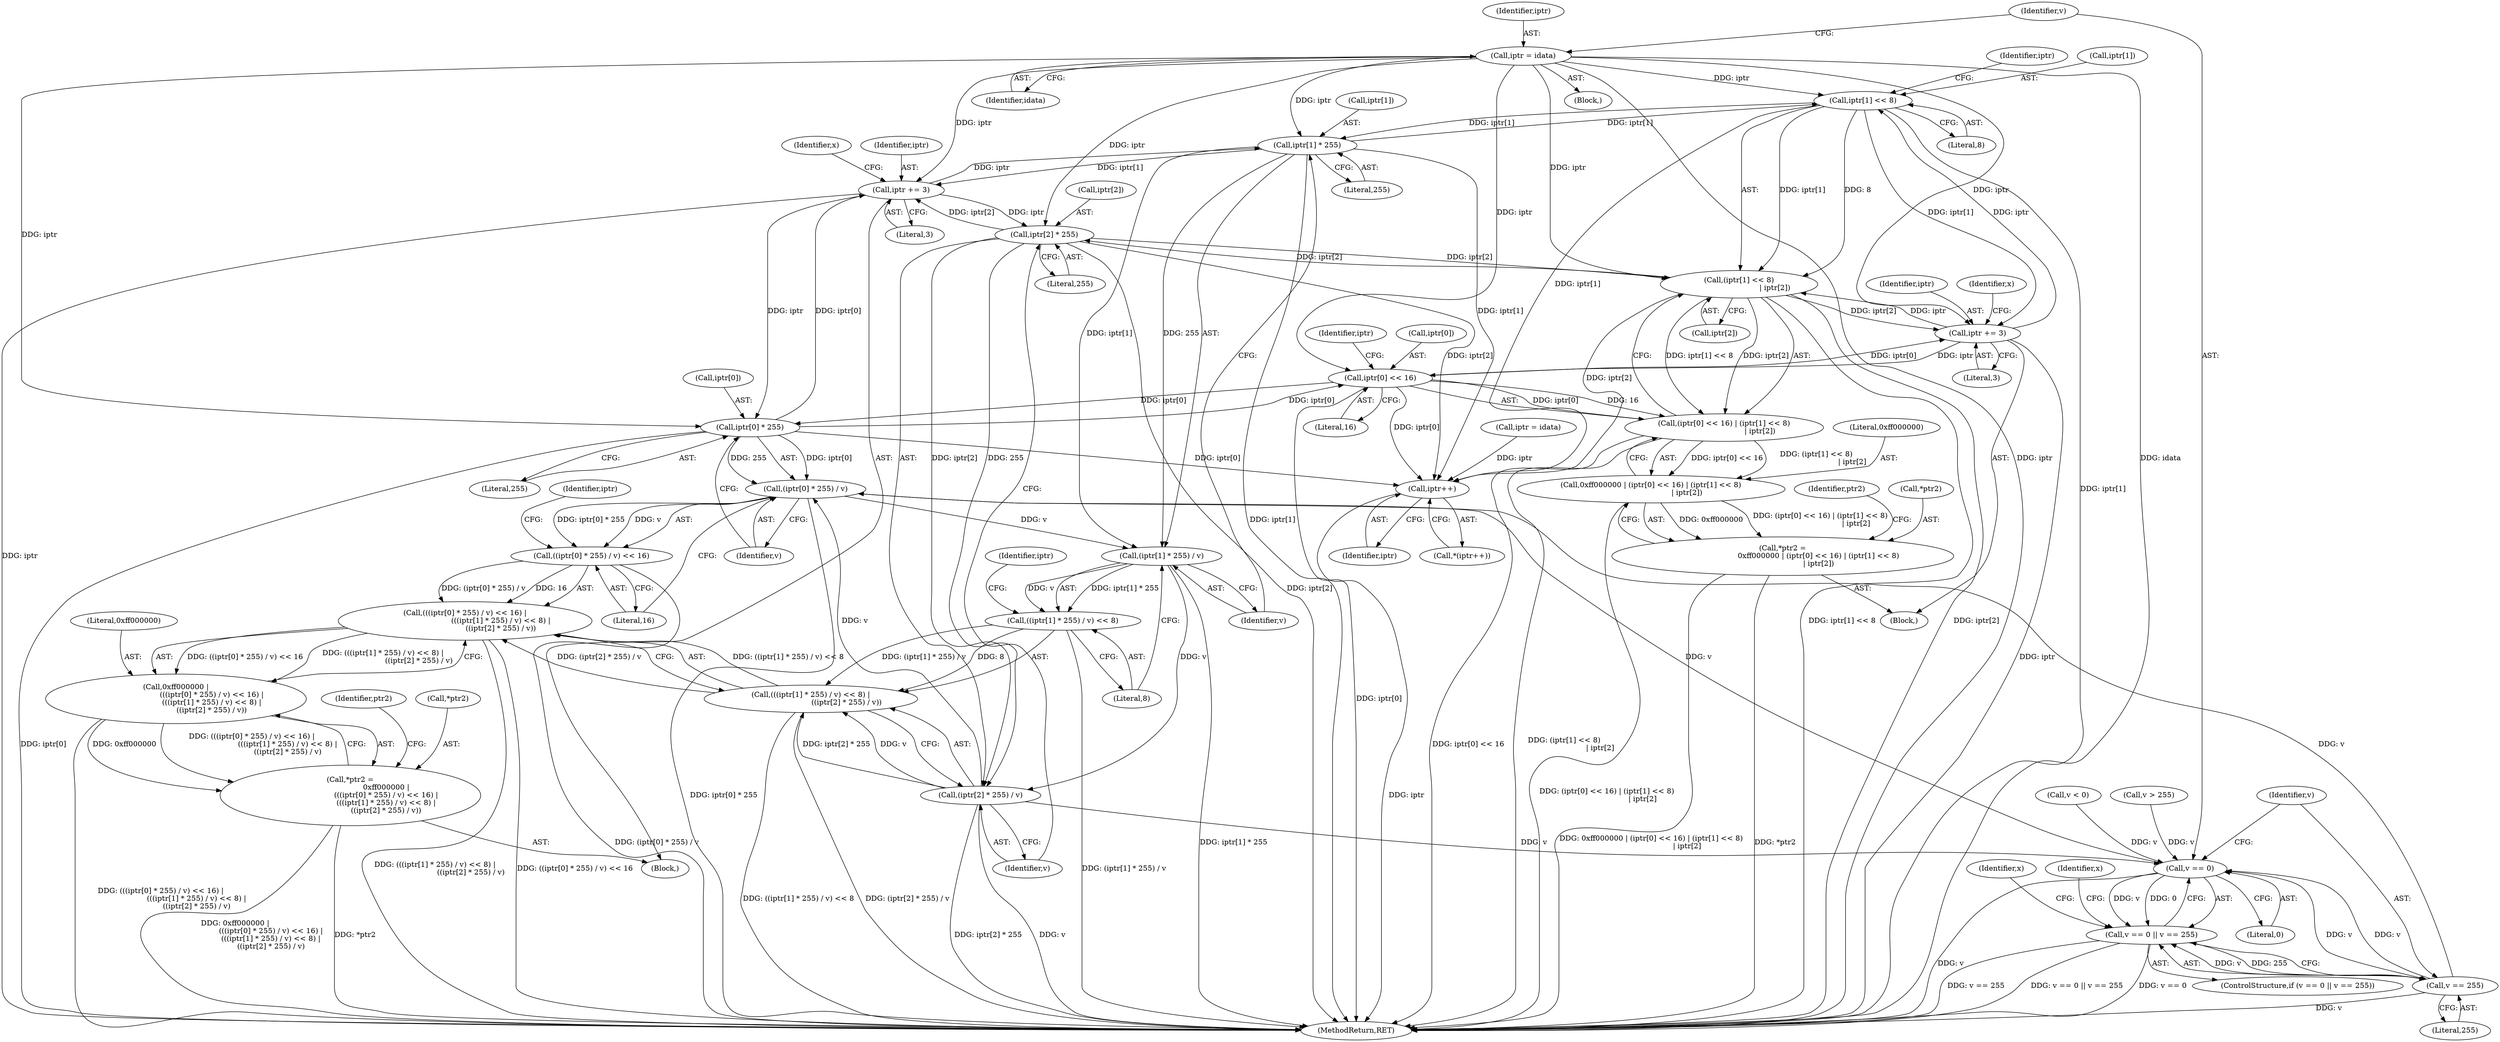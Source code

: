 digraph "0_enlightment_c21beaf1780cf3ca291735ae7d58a3dde63277a2@array" {
"1000956" [label="(Call,iptr[1] << 8)"];
"1000922" [label="(Call,iptr = idata)"];
"1000999" [label="(Call,iptr[1] * 255)"];
"1001015" [label="(Call,iptr += 3)"];
"1001007" [label="(Call,iptr[2] * 255)"];
"1000955" [label="(Call,(iptr[1] << 8)\n                               | iptr[2])"];
"1000956" [label="(Call,iptr[1] << 8)"];
"1000966" [label="(Call,iptr += 3)"];
"1000950" [label="(Call,iptr[0] << 16)"];
"1000989" [label="(Call,iptr[0] * 255)"];
"1000913" [label="(Call,iptr++)"];
"1000949" [label="(Call,(iptr[0] << 16) | (iptr[1] << 8)\n                               | iptr[2])"];
"1000947" [label="(Call,0xff000000 | (iptr[0] << 16) | (iptr[1] << 8)\n                               | iptr[2])"];
"1000944" [label="(Call,*ptr2 =\n                               0xff000000 | (iptr[0] << 16) | (iptr[1] << 8)\n                               | iptr[2])"];
"1000988" [label="(Call,(iptr[0] * 255) / v)"];
"1000987" [label="(Call,((iptr[0] * 255) / v) << 16)"];
"1000986" [label="(Call,(((iptr[0] * 255) / v) << 16) |\n                               (((iptr[1] * 255) / v) << 8) |\n                               ((iptr[2] * 255) / v))"];
"1000984" [label="(Call,0xff000000 |\n                               (((iptr[0] * 255) / v) << 16) |\n                               (((iptr[1] * 255) / v) << 8) |\n                               ((iptr[2] * 255) / v))"];
"1000981" [label="(Call,*ptr2 =\n                               0xff000000 |\n                               (((iptr[0] * 255) / v) << 16) |\n                               (((iptr[1] * 255) / v) << 8) |\n                               ((iptr[2] * 255) / v))"];
"1000998" [label="(Call,(iptr[1] * 255) / v)"];
"1000997" [label="(Call,((iptr[1] * 255) / v) << 8)"];
"1000996" [label="(Call,(((iptr[1] * 255) / v) << 8) |\n                               ((iptr[2] * 255) / v))"];
"1001006" [label="(Call,(iptr[2] * 255) / v)"];
"1000927" [label="(Call,v == 0)"];
"1000926" [label="(Call,v == 0 || v == 255)"];
"1000930" [label="(Call,v == 255)"];
"1001005" [label="(Literal,8)"];
"1000980" [label="(Block,)"];
"1000968" [label="(Literal,3)"];
"1000994" [label="(Identifier,v)"];
"1000995" [label="(Literal,16)"];
"1000947" [label="(Call,0xff000000 | (iptr[0] << 16) | (iptr[1] << 8)\n                               | iptr[2])"];
"1000942" [label="(Identifier,x)"];
"1000951" [label="(Call,iptr[0])"];
"1001001" [label="(Identifier,iptr)"];
"1000996" [label="(Call,(((iptr[1] * 255) / v) << 8) |\n                               ((iptr[2] * 255) / v))"];
"1000948" [label="(Literal,0xff000000)"];
"1000945" [label="(Call,*ptr2)"];
"1000993" [label="(Literal,255)"];
"1000925" [label="(ControlStructure,if (v == 0 || v == 255))"];
"1001017" [label="(Literal,3)"];
"1000981" [label="(Call,*ptr2 =\n                               0xff000000 |\n                               (((iptr[0] * 255) / v) << 16) |\n                               (((iptr[1] * 255) / v) << 8) |\n                               ((iptr[2] * 255) / v))"];
"1000329" [label="(Call,v > 255)"];
"1000960" [label="(Literal,8)"];
"1000928" [label="(Identifier,v)"];
"1000984" [label="(Call,0xff000000 |\n                               (((iptr[0] * 255) / v) << 16) |\n                               (((iptr[1] * 255) / v) << 8) |\n                               ((iptr[2] * 255) / v))"];
"1000982" [label="(Call,*ptr2)"];
"1000326" [label="(Call,v < 0)"];
"1000912" [label="(Call,*(iptr++))"];
"1000955" [label="(Call,(iptr[1] << 8)\n                               | iptr[2])"];
"1000914" [label="(Identifier,iptr)"];
"1000997" [label="(Call,((iptr[1] * 255) / v) << 8)"];
"1000958" [label="(Identifier,iptr)"];
"1001011" [label="(Literal,255)"];
"1000924" [label="(Identifier,idata)"];
"1001003" [label="(Literal,255)"];
"1000979" [label="(Identifier,x)"];
"1001012" [label="(Identifier,v)"];
"1001004" [label="(Identifier,v)"];
"1000957" [label="(Call,iptr[1])"];
"1000965" [label="(Identifier,ptr2)"];
"1000988" [label="(Call,(iptr[0] * 255) / v)"];
"1001009" [label="(Identifier,iptr)"];
"1000973" [label="(Identifier,x)"];
"1000930" [label="(Call,v == 255)"];
"1000954" [label="(Literal,16)"];
"1000943" [label="(Block,)"];
"1000944" [label="(Call,*ptr2 =\n                               0xff000000 | (iptr[0] << 16) | (iptr[1] << 8)\n                               | iptr[2])"];
"1000985" [label="(Literal,0xff000000)"];
"1000950" [label="(Call,iptr[0] << 16)"];
"1000927" [label="(Call,v == 0)"];
"1000932" [label="(Literal,255)"];
"1000923" [label="(Identifier,iptr)"];
"1000967" [label="(Identifier,iptr)"];
"1001014" [label="(Identifier,ptr2)"];
"1000956" [label="(Call,iptr[1] << 8)"];
"1000962" [label="(Identifier,iptr)"];
"1000998" [label="(Call,(iptr[1] * 255) / v)"];
"1000999" [label="(Call,iptr[1] * 255)"];
"1000816" [label="(Block,)"];
"1001008" [label="(Call,iptr[2])"];
"1001770" [label="(MethodReturn,RET)"];
"1000961" [label="(Call,iptr[2])"];
"1000913" [label="(Call,iptr++)"];
"1000926" [label="(Call,v == 0 || v == 255)"];
"1000931" [label="(Identifier,v)"];
"1000966" [label="(Call,iptr += 3)"];
"1000989" [label="(Call,iptr[0] * 255)"];
"1001015" [label="(Call,iptr += 3)"];
"1001007" [label="(Call,iptr[2] * 255)"];
"1000990" [label="(Call,iptr[0])"];
"1000823" [label="(Call,iptr = idata)"];
"1001016" [label="(Identifier,iptr)"];
"1000922" [label="(Call,iptr = idata)"];
"1000987" [label="(Call,((iptr[0] * 255) / v) << 16)"];
"1000929" [label="(Literal,0)"];
"1001000" [label="(Call,iptr[1])"];
"1000949" [label="(Call,(iptr[0] << 16) | (iptr[1] << 8)\n                               | iptr[2])"];
"1001006" [label="(Call,(iptr[2] * 255) / v)"];
"1000986" [label="(Call,(((iptr[0] * 255) / v) << 16) |\n                               (((iptr[1] * 255) / v) << 8) |\n                               ((iptr[2] * 255) / v))"];
"1000936" [label="(Identifier,x)"];
"1000956" -> "1000955"  [label="AST: "];
"1000956" -> "1000960"  [label="CFG: "];
"1000957" -> "1000956"  [label="AST: "];
"1000960" -> "1000956"  [label="AST: "];
"1000962" -> "1000956"  [label="CFG: "];
"1000956" -> "1001770"  [label="DDG: iptr[1]"];
"1000956" -> "1000913"  [label="DDG: iptr[1]"];
"1000956" -> "1000955"  [label="DDG: iptr[1]"];
"1000956" -> "1000955"  [label="DDG: 8"];
"1000922" -> "1000956"  [label="DDG: iptr"];
"1000999" -> "1000956"  [label="DDG: iptr[1]"];
"1000966" -> "1000956"  [label="DDG: iptr"];
"1000956" -> "1000966"  [label="DDG: iptr[1]"];
"1000956" -> "1000999"  [label="DDG: iptr[1]"];
"1000922" -> "1000816"  [label="AST: "];
"1000922" -> "1000924"  [label="CFG: "];
"1000923" -> "1000922"  [label="AST: "];
"1000924" -> "1000922"  [label="AST: "];
"1000928" -> "1000922"  [label="CFG: "];
"1000922" -> "1001770"  [label="DDG: iptr"];
"1000922" -> "1001770"  [label="DDG: idata"];
"1000922" -> "1000950"  [label="DDG: iptr"];
"1000922" -> "1000955"  [label="DDG: iptr"];
"1000922" -> "1000966"  [label="DDG: iptr"];
"1000922" -> "1000989"  [label="DDG: iptr"];
"1000922" -> "1000999"  [label="DDG: iptr"];
"1000922" -> "1001007"  [label="DDG: iptr"];
"1000922" -> "1001015"  [label="DDG: iptr"];
"1000999" -> "1000998"  [label="AST: "];
"1000999" -> "1001003"  [label="CFG: "];
"1001000" -> "1000999"  [label="AST: "];
"1001003" -> "1000999"  [label="AST: "];
"1001004" -> "1000999"  [label="CFG: "];
"1000999" -> "1001770"  [label="DDG: iptr[1]"];
"1000999" -> "1000913"  [label="DDG: iptr[1]"];
"1000999" -> "1000998"  [label="DDG: iptr[1]"];
"1000999" -> "1000998"  [label="DDG: 255"];
"1001015" -> "1000999"  [label="DDG: iptr"];
"1000999" -> "1001015"  [label="DDG: iptr[1]"];
"1001015" -> "1000980"  [label="AST: "];
"1001015" -> "1001017"  [label="CFG: "];
"1001016" -> "1001015"  [label="AST: "];
"1001017" -> "1001015"  [label="AST: "];
"1000979" -> "1001015"  [label="CFG: "];
"1001015" -> "1001770"  [label="DDG: iptr"];
"1001015" -> "1000989"  [label="DDG: iptr"];
"1001015" -> "1001007"  [label="DDG: iptr"];
"1001007" -> "1001015"  [label="DDG: iptr[2]"];
"1000989" -> "1001015"  [label="DDG: iptr[0]"];
"1001007" -> "1001006"  [label="AST: "];
"1001007" -> "1001011"  [label="CFG: "];
"1001008" -> "1001007"  [label="AST: "];
"1001011" -> "1001007"  [label="AST: "];
"1001012" -> "1001007"  [label="CFG: "];
"1001007" -> "1001770"  [label="DDG: iptr[2]"];
"1001007" -> "1000913"  [label="DDG: iptr[2]"];
"1001007" -> "1000955"  [label="DDG: iptr[2]"];
"1001007" -> "1001006"  [label="DDG: iptr[2]"];
"1001007" -> "1001006"  [label="DDG: 255"];
"1000955" -> "1001007"  [label="DDG: iptr[2]"];
"1000955" -> "1000949"  [label="AST: "];
"1000955" -> "1000961"  [label="CFG: "];
"1000961" -> "1000955"  [label="AST: "];
"1000949" -> "1000955"  [label="CFG: "];
"1000955" -> "1001770"  [label="DDG: iptr[2]"];
"1000955" -> "1001770"  [label="DDG: iptr[1] << 8"];
"1000955" -> "1000913"  [label="DDG: iptr[2]"];
"1000955" -> "1000949"  [label="DDG: iptr[1] << 8"];
"1000955" -> "1000949"  [label="DDG: iptr[2]"];
"1000966" -> "1000955"  [label="DDG: iptr"];
"1000955" -> "1000966"  [label="DDG: iptr[2]"];
"1000966" -> "1000943"  [label="AST: "];
"1000966" -> "1000968"  [label="CFG: "];
"1000967" -> "1000966"  [label="AST: "];
"1000968" -> "1000966"  [label="AST: "];
"1000942" -> "1000966"  [label="CFG: "];
"1000966" -> "1001770"  [label="DDG: iptr"];
"1000966" -> "1000950"  [label="DDG: iptr"];
"1000950" -> "1000966"  [label="DDG: iptr[0]"];
"1000950" -> "1000949"  [label="AST: "];
"1000950" -> "1000954"  [label="CFG: "];
"1000951" -> "1000950"  [label="AST: "];
"1000954" -> "1000950"  [label="AST: "];
"1000958" -> "1000950"  [label="CFG: "];
"1000950" -> "1001770"  [label="DDG: iptr[0]"];
"1000950" -> "1000913"  [label="DDG: iptr[0]"];
"1000950" -> "1000949"  [label="DDG: iptr[0]"];
"1000950" -> "1000949"  [label="DDG: 16"];
"1000989" -> "1000950"  [label="DDG: iptr[0]"];
"1000950" -> "1000989"  [label="DDG: iptr[0]"];
"1000989" -> "1000988"  [label="AST: "];
"1000989" -> "1000993"  [label="CFG: "];
"1000990" -> "1000989"  [label="AST: "];
"1000993" -> "1000989"  [label="AST: "];
"1000994" -> "1000989"  [label="CFG: "];
"1000989" -> "1001770"  [label="DDG: iptr[0]"];
"1000989" -> "1000913"  [label="DDG: iptr[0]"];
"1000989" -> "1000988"  [label="DDG: iptr[0]"];
"1000989" -> "1000988"  [label="DDG: 255"];
"1000913" -> "1000912"  [label="AST: "];
"1000913" -> "1000914"  [label="CFG: "];
"1000914" -> "1000913"  [label="AST: "];
"1000912" -> "1000913"  [label="CFG: "];
"1000913" -> "1001770"  [label="DDG: iptr"];
"1000823" -> "1000913"  [label="DDG: iptr"];
"1000949" -> "1000947"  [label="AST: "];
"1000947" -> "1000949"  [label="CFG: "];
"1000949" -> "1001770"  [label="DDG: iptr[0] << 16"];
"1000949" -> "1001770"  [label="DDG: (iptr[1] << 8)\n                               | iptr[2]"];
"1000949" -> "1000947"  [label="DDG: iptr[0] << 16"];
"1000949" -> "1000947"  [label="DDG: (iptr[1] << 8)\n                               | iptr[2]"];
"1000947" -> "1000944"  [label="AST: "];
"1000948" -> "1000947"  [label="AST: "];
"1000944" -> "1000947"  [label="CFG: "];
"1000947" -> "1001770"  [label="DDG: (iptr[0] << 16) | (iptr[1] << 8)\n                               | iptr[2]"];
"1000947" -> "1000944"  [label="DDG: 0xff000000"];
"1000947" -> "1000944"  [label="DDG: (iptr[0] << 16) | (iptr[1] << 8)\n                               | iptr[2]"];
"1000944" -> "1000943"  [label="AST: "];
"1000945" -> "1000944"  [label="AST: "];
"1000965" -> "1000944"  [label="CFG: "];
"1000944" -> "1001770"  [label="DDG: *ptr2"];
"1000944" -> "1001770"  [label="DDG: 0xff000000 | (iptr[0] << 16) | (iptr[1] << 8)\n                               | iptr[2]"];
"1000988" -> "1000987"  [label="AST: "];
"1000988" -> "1000994"  [label="CFG: "];
"1000994" -> "1000988"  [label="AST: "];
"1000995" -> "1000988"  [label="CFG: "];
"1000988" -> "1001770"  [label="DDG: iptr[0] * 255"];
"1000988" -> "1000987"  [label="DDG: iptr[0] * 255"];
"1000988" -> "1000987"  [label="DDG: v"];
"1001006" -> "1000988"  [label="DDG: v"];
"1000927" -> "1000988"  [label="DDG: v"];
"1000930" -> "1000988"  [label="DDG: v"];
"1000988" -> "1000998"  [label="DDG: v"];
"1000987" -> "1000986"  [label="AST: "];
"1000987" -> "1000995"  [label="CFG: "];
"1000995" -> "1000987"  [label="AST: "];
"1001001" -> "1000987"  [label="CFG: "];
"1000987" -> "1001770"  [label="DDG: (iptr[0] * 255) / v"];
"1000987" -> "1000986"  [label="DDG: (iptr[0] * 255) / v"];
"1000987" -> "1000986"  [label="DDG: 16"];
"1000986" -> "1000984"  [label="AST: "];
"1000986" -> "1000996"  [label="CFG: "];
"1000996" -> "1000986"  [label="AST: "];
"1000984" -> "1000986"  [label="CFG: "];
"1000986" -> "1001770"  [label="DDG: (((iptr[1] * 255) / v) << 8) |\n                               ((iptr[2] * 255) / v)"];
"1000986" -> "1001770"  [label="DDG: ((iptr[0] * 255) / v) << 16"];
"1000986" -> "1000984"  [label="DDG: ((iptr[0] * 255) / v) << 16"];
"1000986" -> "1000984"  [label="DDG: (((iptr[1] * 255) / v) << 8) |\n                               ((iptr[2] * 255) / v)"];
"1000996" -> "1000986"  [label="DDG: ((iptr[1] * 255) / v) << 8"];
"1000996" -> "1000986"  [label="DDG: (iptr[2] * 255) / v"];
"1000984" -> "1000981"  [label="AST: "];
"1000985" -> "1000984"  [label="AST: "];
"1000981" -> "1000984"  [label="CFG: "];
"1000984" -> "1001770"  [label="DDG: (((iptr[0] * 255) / v) << 16) |\n                               (((iptr[1] * 255) / v) << 8) |\n                               ((iptr[2] * 255) / v)"];
"1000984" -> "1000981"  [label="DDG: 0xff000000"];
"1000984" -> "1000981"  [label="DDG: (((iptr[0] * 255) / v) << 16) |\n                               (((iptr[1] * 255) / v) << 8) |\n                               ((iptr[2] * 255) / v)"];
"1000981" -> "1000980"  [label="AST: "];
"1000982" -> "1000981"  [label="AST: "];
"1001014" -> "1000981"  [label="CFG: "];
"1000981" -> "1001770"  [label="DDG: 0xff000000 |\n                               (((iptr[0] * 255) / v) << 16) |\n                               (((iptr[1] * 255) / v) << 8) |\n                               ((iptr[2] * 255) / v)"];
"1000981" -> "1001770"  [label="DDG: *ptr2"];
"1000998" -> "1000997"  [label="AST: "];
"1000998" -> "1001004"  [label="CFG: "];
"1001004" -> "1000998"  [label="AST: "];
"1001005" -> "1000998"  [label="CFG: "];
"1000998" -> "1001770"  [label="DDG: iptr[1] * 255"];
"1000998" -> "1000997"  [label="DDG: iptr[1] * 255"];
"1000998" -> "1000997"  [label="DDG: v"];
"1000998" -> "1001006"  [label="DDG: v"];
"1000997" -> "1000996"  [label="AST: "];
"1000997" -> "1001005"  [label="CFG: "];
"1001005" -> "1000997"  [label="AST: "];
"1001009" -> "1000997"  [label="CFG: "];
"1000997" -> "1001770"  [label="DDG: (iptr[1] * 255) / v"];
"1000997" -> "1000996"  [label="DDG: (iptr[1] * 255) / v"];
"1000997" -> "1000996"  [label="DDG: 8"];
"1000996" -> "1001006"  [label="CFG: "];
"1001006" -> "1000996"  [label="AST: "];
"1000996" -> "1001770"  [label="DDG: ((iptr[1] * 255) / v) << 8"];
"1000996" -> "1001770"  [label="DDG: (iptr[2] * 255) / v"];
"1001006" -> "1000996"  [label="DDG: iptr[2] * 255"];
"1001006" -> "1000996"  [label="DDG: v"];
"1001006" -> "1001012"  [label="CFG: "];
"1001012" -> "1001006"  [label="AST: "];
"1001006" -> "1001770"  [label="DDG: v"];
"1001006" -> "1001770"  [label="DDG: iptr[2] * 255"];
"1001006" -> "1000927"  [label="DDG: v"];
"1000927" -> "1000926"  [label="AST: "];
"1000927" -> "1000929"  [label="CFG: "];
"1000928" -> "1000927"  [label="AST: "];
"1000929" -> "1000927"  [label="AST: "];
"1000931" -> "1000927"  [label="CFG: "];
"1000926" -> "1000927"  [label="CFG: "];
"1000927" -> "1001770"  [label="DDG: v"];
"1000927" -> "1000926"  [label="DDG: v"];
"1000927" -> "1000926"  [label="DDG: 0"];
"1000329" -> "1000927"  [label="DDG: v"];
"1000326" -> "1000927"  [label="DDG: v"];
"1000930" -> "1000927"  [label="DDG: v"];
"1000927" -> "1000930"  [label="DDG: v"];
"1000926" -> "1000925"  [label="AST: "];
"1000926" -> "1000930"  [label="CFG: "];
"1000930" -> "1000926"  [label="AST: "];
"1000936" -> "1000926"  [label="CFG: "];
"1000973" -> "1000926"  [label="CFG: "];
"1000926" -> "1001770"  [label="DDG: v == 0 || v == 255"];
"1000926" -> "1001770"  [label="DDG: v == 0"];
"1000926" -> "1001770"  [label="DDG: v == 255"];
"1000930" -> "1000926"  [label="DDG: v"];
"1000930" -> "1000926"  [label="DDG: 255"];
"1000930" -> "1000932"  [label="CFG: "];
"1000931" -> "1000930"  [label="AST: "];
"1000932" -> "1000930"  [label="AST: "];
"1000930" -> "1001770"  [label="DDG: v"];
}
